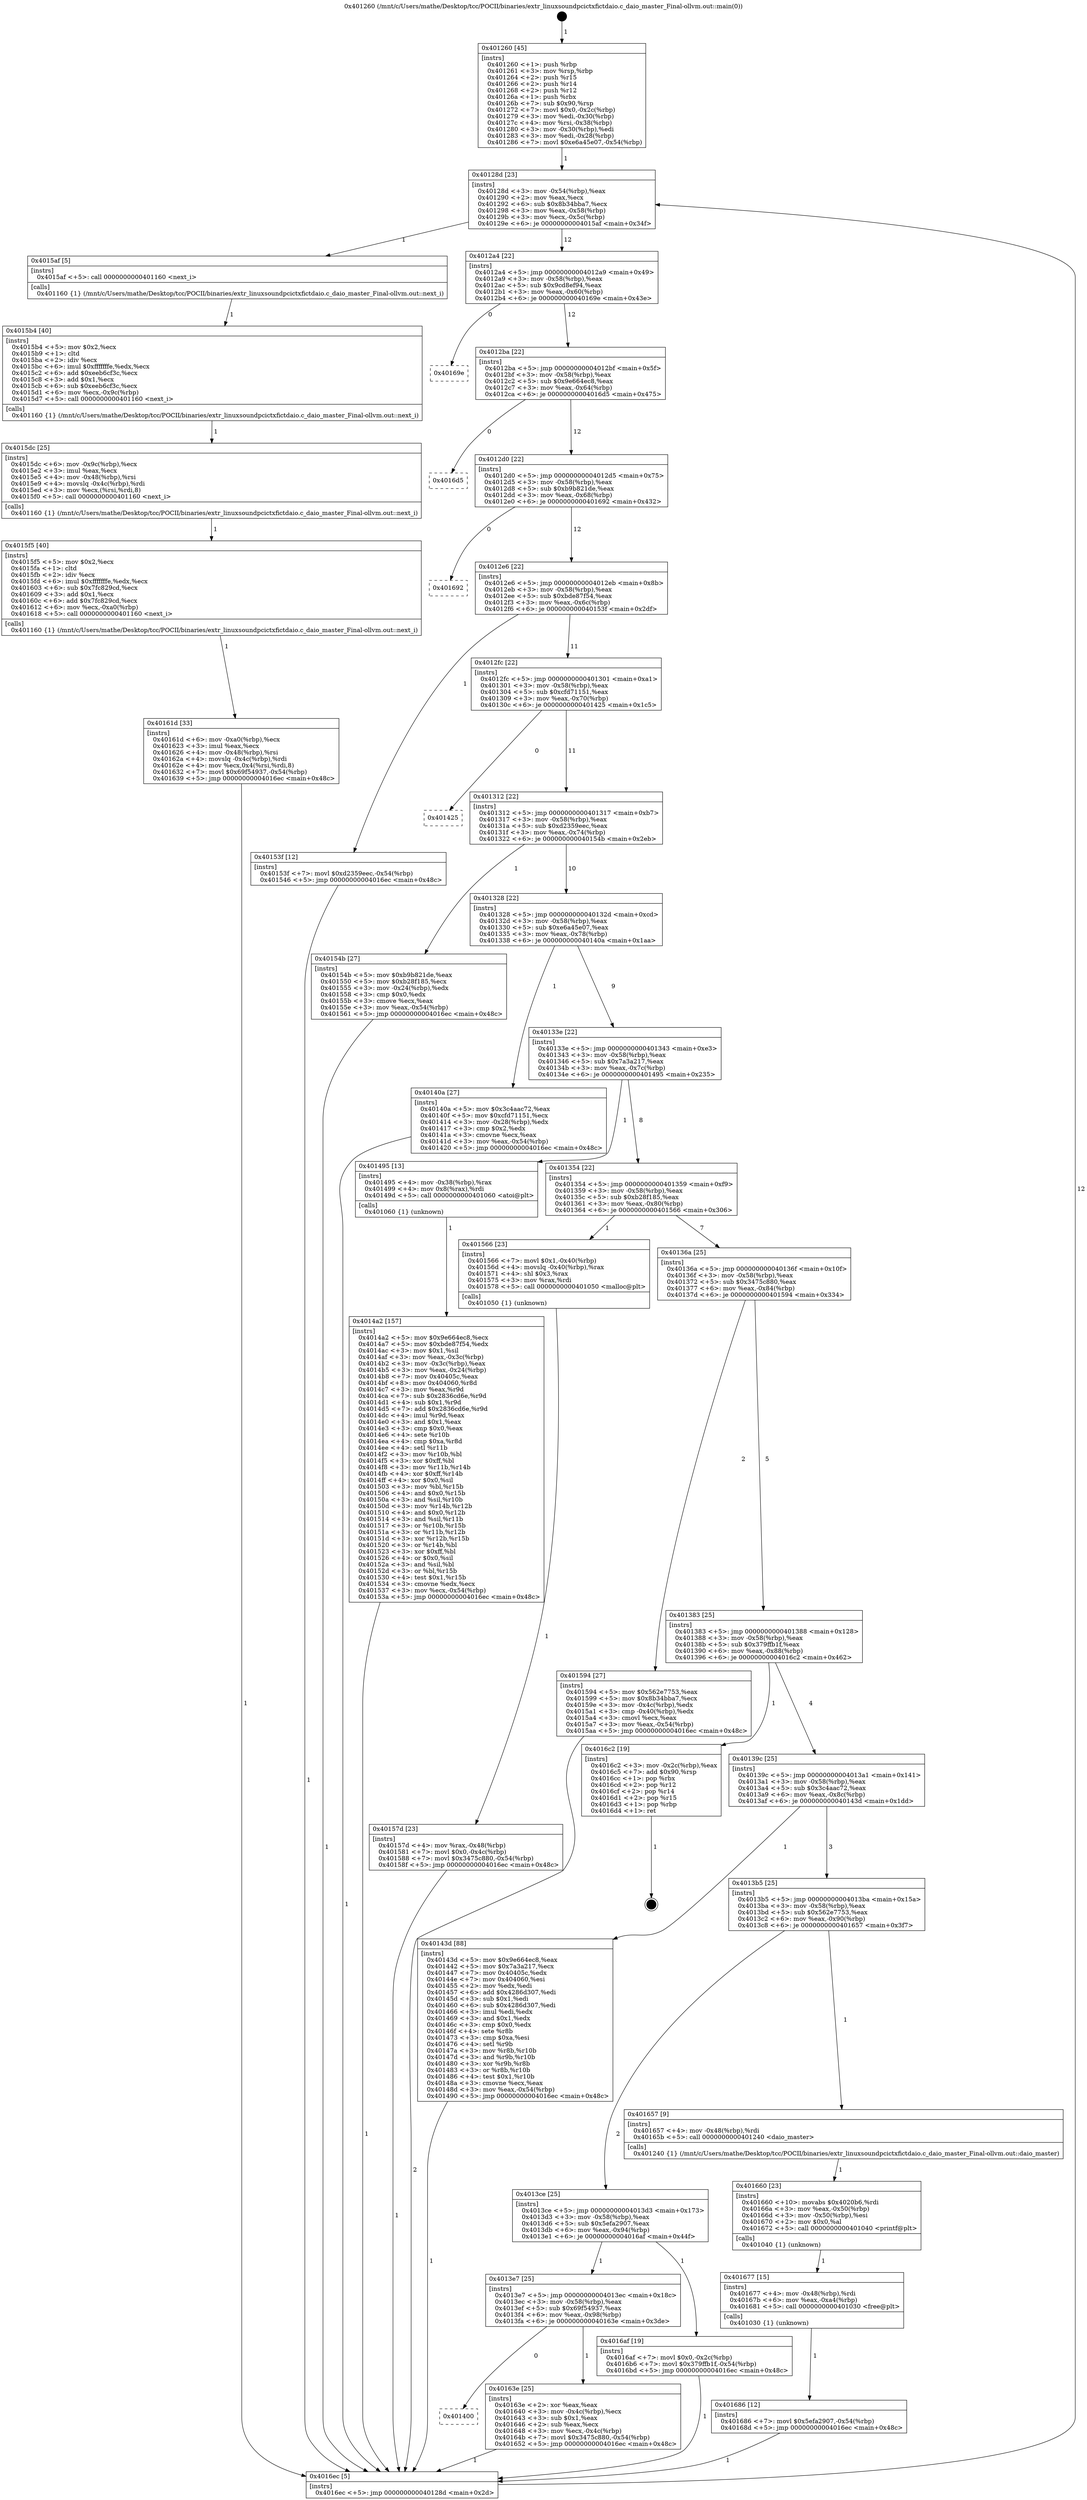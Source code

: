 digraph "0x401260" {
  label = "0x401260 (/mnt/c/Users/mathe/Desktop/tcc/POCII/binaries/extr_linuxsoundpcictxfictdaio.c_daio_master_Final-ollvm.out::main(0))"
  labelloc = "t"
  node[shape=record]

  Entry [label="",width=0.3,height=0.3,shape=circle,fillcolor=black,style=filled]
  "0x40128d" [label="{
     0x40128d [23]\l
     | [instrs]\l
     &nbsp;&nbsp;0x40128d \<+3\>: mov -0x54(%rbp),%eax\l
     &nbsp;&nbsp;0x401290 \<+2\>: mov %eax,%ecx\l
     &nbsp;&nbsp;0x401292 \<+6\>: sub $0x8b34bba7,%ecx\l
     &nbsp;&nbsp;0x401298 \<+3\>: mov %eax,-0x58(%rbp)\l
     &nbsp;&nbsp;0x40129b \<+3\>: mov %ecx,-0x5c(%rbp)\l
     &nbsp;&nbsp;0x40129e \<+6\>: je 00000000004015af \<main+0x34f\>\l
  }"]
  "0x4015af" [label="{
     0x4015af [5]\l
     | [instrs]\l
     &nbsp;&nbsp;0x4015af \<+5\>: call 0000000000401160 \<next_i\>\l
     | [calls]\l
     &nbsp;&nbsp;0x401160 \{1\} (/mnt/c/Users/mathe/Desktop/tcc/POCII/binaries/extr_linuxsoundpcictxfictdaio.c_daio_master_Final-ollvm.out::next_i)\l
  }"]
  "0x4012a4" [label="{
     0x4012a4 [22]\l
     | [instrs]\l
     &nbsp;&nbsp;0x4012a4 \<+5\>: jmp 00000000004012a9 \<main+0x49\>\l
     &nbsp;&nbsp;0x4012a9 \<+3\>: mov -0x58(%rbp),%eax\l
     &nbsp;&nbsp;0x4012ac \<+5\>: sub $0x9cd8ef94,%eax\l
     &nbsp;&nbsp;0x4012b1 \<+3\>: mov %eax,-0x60(%rbp)\l
     &nbsp;&nbsp;0x4012b4 \<+6\>: je 000000000040169e \<main+0x43e\>\l
  }"]
  Exit [label="",width=0.3,height=0.3,shape=circle,fillcolor=black,style=filled,peripheries=2]
  "0x40169e" [label="{
     0x40169e\l
  }", style=dashed]
  "0x4012ba" [label="{
     0x4012ba [22]\l
     | [instrs]\l
     &nbsp;&nbsp;0x4012ba \<+5\>: jmp 00000000004012bf \<main+0x5f\>\l
     &nbsp;&nbsp;0x4012bf \<+3\>: mov -0x58(%rbp),%eax\l
     &nbsp;&nbsp;0x4012c2 \<+5\>: sub $0x9e664ec8,%eax\l
     &nbsp;&nbsp;0x4012c7 \<+3\>: mov %eax,-0x64(%rbp)\l
     &nbsp;&nbsp;0x4012ca \<+6\>: je 00000000004016d5 \<main+0x475\>\l
  }"]
  "0x401686" [label="{
     0x401686 [12]\l
     | [instrs]\l
     &nbsp;&nbsp;0x401686 \<+7\>: movl $0x5efa2907,-0x54(%rbp)\l
     &nbsp;&nbsp;0x40168d \<+5\>: jmp 00000000004016ec \<main+0x48c\>\l
  }"]
  "0x4016d5" [label="{
     0x4016d5\l
  }", style=dashed]
  "0x4012d0" [label="{
     0x4012d0 [22]\l
     | [instrs]\l
     &nbsp;&nbsp;0x4012d0 \<+5\>: jmp 00000000004012d5 \<main+0x75\>\l
     &nbsp;&nbsp;0x4012d5 \<+3\>: mov -0x58(%rbp),%eax\l
     &nbsp;&nbsp;0x4012d8 \<+5\>: sub $0xb9b821de,%eax\l
     &nbsp;&nbsp;0x4012dd \<+3\>: mov %eax,-0x68(%rbp)\l
     &nbsp;&nbsp;0x4012e0 \<+6\>: je 0000000000401692 \<main+0x432\>\l
  }"]
  "0x401677" [label="{
     0x401677 [15]\l
     | [instrs]\l
     &nbsp;&nbsp;0x401677 \<+4\>: mov -0x48(%rbp),%rdi\l
     &nbsp;&nbsp;0x40167b \<+6\>: mov %eax,-0xa4(%rbp)\l
     &nbsp;&nbsp;0x401681 \<+5\>: call 0000000000401030 \<free@plt\>\l
     | [calls]\l
     &nbsp;&nbsp;0x401030 \{1\} (unknown)\l
  }"]
  "0x401692" [label="{
     0x401692\l
  }", style=dashed]
  "0x4012e6" [label="{
     0x4012e6 [22]\l
     | [instrs]\l
     &nbsp;&nbsp;0x4012e6 \<+5\>: jmp 00000000004012eb \<main+0x8b\>\l
     &nbsp;&nbsp;0x4012eb \<+3\>: mov -0x58(%rbp),%eax\l
     &nbsp;&nbsp;0x4012ee \<+5\>: sub $0xbde87f54,%eax\l
     &nbsp;&nbsp;0x4012f3 \<+3\>: mov %eax,-0x6c(%rbp)\l
     &nbsp;&nbsp;0x4012f6 \<+6\>: je 000000000040153f \<main+0x2df\>\l
  }"]
  "0x401660" [label="{
     0x401660 [23]\l
     | [instrs]\l
     &nbsp;&nbsp;0x401660 \<+10\>: movabs $0x4020b6,%rdi\l
     &nbsp;&nbsp;0x40166a \<+3\>: mov %eax,-0x50(%rbp)\l
     &nbsp;&nbsp;0x40166d \<+3\>: mov -0x50(%rbp),%esi\l
     &nbsp;&nbsp;0x401670 \<+2\>: mov $0x0,%al\l
     &nbsp;&nbsp;0x401672 \<+5\>: call 0000000000401040 \<printf@plt\>\l
     | [calls]\l
     &nbsp;&nbsp;0x401040 \{1\} (unknown)\l
  }"]
  "0x40153f" [label="{
     0x40153f [12]\l
     | [instrs]\l
     &nbsp;&nbsp;0x40153f \<+7\>: movl $0xd2359eec,-0x54(%rbp)\l
     &nbsp;&nbsp;0x401546 \<+5\>: jmp 00000000004016ec \<main+0x48c\>\l
  }"]
  "0x4012fc" [label="{
     0x4012fc [22]\l
     | [instrs]\l
     &nbsp;&nbsp;0x4012fc \<+5\>: jmp 0000000000401301 \<main+0xa1\>\l
     &nbsp;&nbsp;0x401301 \<+3\>: mov -0x58(%rbp),%eax\l
     &nbsp;&nbsp;0x401304 \<+5\>: sub $0xcfd71151,%eax\l
     &nbsp;&nbsp;0x401309 \<+3\>: mov %eax,-0x70(%rbp)\l
     &nbsp;&nbsp;0x40130c \<+6\>: je 0000000000401425 \<main+0x1c5\>\l
  }"]
  "0x401400" [label="{
     0x401400\l
  }", style=dashed]
  "0x401425" [label="{
     0x401425\l
  }", style=dashed]
  "0x401312" [label="{
     0x401312 [22]\l
     | [instrs]\l
     &nbsp;&nbsp;0x401312 \<+5\>: jmp 0000000000401317 \<main+0xb7\>\l
     &nbsp;&nbsp;0x401317 \<+3\>: mov -0x58(%rbp),%eax\l
     &nbsp;&nbsp;0x40131a \<+5\>: sub $0xd2359eec,%eax\l
     &nbsp;&nbsp;0x40131f \<+3\>: mov %eax,-0x74(%rbp)\l
     &nbsp;&nbsp;0x401322 \<+6\>: je 000000000040154b \<main+0x2eb\>\l
  }"]
  "0x40163e" [label="{
     0x40163e [25]\l
     | [instrs]\l
     &nbsp;&nbsp;0x40163e \<+2\>: xor %eax,%eax\l
     &nbsp;&nbsp;0x401640 \<+3\>: mov -0x4c(%rbp),%ecx\l
     &nbsp;&nbsp;0x401643 \<+3\>: sub $0x1,%eax\l
     &nbsp;&nbsp;0x401646 \<+2\>: sub %eax,%ecx\l
     &nbsp;&nbsp;0x401648 \<+3\>: mov %ecx,-0x4c(%rbp)\l
     &nbsp;&nbsp;0x40164b \<+7\>: movl $0x3475c880,-0x54(%rbp)\l
     &nbsp;&nbsp;0x401652 \<+5\>: jmp 00000000004016ec \<main+0x48c\>\l
  }"]
  "0x40154b" [label="{
     0x40154b [27]\l
     | [instrs]\l
     &nbsp;&nbsp;0x40154b \<+5\>: mov $0xb9b821de,%eax\l
     &nbsp;&nbsp;0x401550 \<+5\>: mov $0xb28f185,%ecx\l
     &nbsp;&nbsp;0x401555 \<+3\>: mov -0x24(%rbp),%edx\l
     &nbsp;&nbsp;0x401558 \<+3\>: cmp $0x0,%edx\l
     &nbsp;&nbsp;0x40155b \<+3\>: cmove %ecx,%eax\l
     &nbsp;&nbsp;0x40155e \<+3\>: mov %eax,-0x54(%rbp)\l
     &nbsp;&nbsp;0x401561 \<+5\>: jmp 00000000004016ec \<main+0x48c\>\l
  }"]
  "0x401328" [label="{
     0x401328 [22]\l
     | [instrs]\l
     &nbsp;&nbsp;0x401328 \<+5\>: jmp 000000000040132d \<main+0xcd\>\l
     &nbsp;&nbsp;0x40132d \<+3\>: mov -0x58(%rbp),%eax\l
     &nbsp;&nbsp;0x401330 \<+5\>: sub $0xe6a45e07,%eax\l
     &nbsp;&nbsp;0x401335 \<+3\>: mov %eax,-0x78(%rbp)\l
     &nbsp;&nbsp;0x401338 \<+6\>: je 000000000040140a \<main+0x1aa\>\l
  }"]
  "0x4013e7" [label="{
     0x4013e7 [25]\l
     | [instrs]\l
     &nbsp;&nbsp;0x4013e7 \<+5\>: jmp 00000000004013ec \<main+0x18c\>\l
     &nbsp;&nbsp;0x4013ec \<+3\>: mov -0x58(%rbp),%eax\l
     &nbsp;&nbsp;0x4013ef \<+5\>: sub $0x69f54937,%eax\l
     &nbsp;&nbsp;0x4013f4 \<+6\>: mov %eax,-0x98(%rbp)\l
     &nbsp;&nbsp;0x4013fa \<+6\>: je 000000000040163e \<main+0x3de\>\l
  }"]
  "0x40140a" [label="{
     0x40140a [27]\l
     | [instrs]\l
     &nbsp;&nbsp;0x40140a \<+5\>: mov $0x3c4aac72,%eax\l
     &nbsp;&nbsp;0x40140f \<+5\>: mov $0xcfd71151,%ecx\l
     &nbsp;&nbsp;0x401414 \<+3\>: mov -0x28(%rbp),%edx\l
     &nbsp;&nbsp;0x401417 \<+3\>: cmp $0x2,%edx\l
     &nbsp;&nbsp;0x40141a \<+3\>: cmovne %ecx,%eax\l
     &nbsp;&nbsp;0x40141d \<+3\>: mov %eax,-0x54(%rbp)\l
     &nbsp;&nbsp;0x401420 \<+5\>: jmp 00000000004016ec \<main+0x48c\>\l
  }"]
  "0x40133e" [label="{
     0x40133e [22]\l
     | [instrs]\l
     &nbsp;&nbsp;0x40133e \<+5\>: jmp 0000000000401343 \<main+0xe3\>\l
     &nbsp;&nbsp;0x401343 \<+3\>: mov -0x58(%rbp),%eax\l
     &nbsp;&nbsp;0x401346 \<+5\>: sub $0x7a3a217,%eax\l
     &nbsp;&nbsp;0x40134b \<+3\>: mov %eax,-0x7c(%rbp)\l
     &nbsp;&nbsp;0x40134e \<+6\>: je 0000000000401495 \<main+0x235\>\l
  }"]
  "0x4016ec" [label="{
     0x4016ec [5]\l
     | [instrs]\l
     &nbsp;&nbsp;0x4016ec \<+5\>: jmp 000000000040128d \<main+0x2d\>\l
  }"]
  "0x401260" [label="{
     0x401260 [45]\l
     | [instrs]\l
     &nbsp;&nbsp;0x401260 \<+1\>: push %rbp\l
     &nbsp;&nbsp;0x401261 \<+3\>: mov %rsp,%rbp\l
     &nbsp;&nbsp;0x401264 \<+2\>: push %r15\l
     &nbsp;&nbsp;0x401266 \<+2\>: push %r14\l
     &nbsp;&nbsp;0x401268 \<+2\>: push %r12\l
     &nbsp;&nbsp;0x40126a \<+1\>: push %rbx\l
     &nbsp;&nbsp;0x40126b \<+7\>: sub $0x90,%rsp\l
     &nbsp;&nbsp;0x401272 \<+7\>: movl $0x0,-0x2c(%rbp)\l
     &nbsp;&nbsp;0x401279 \<+3\>: mov %edi,-0x30(%rbp)\l
     &nbsp;&nbsp;0x40127c \<+4\>: mov %rsi,-0x38(%rbp)\l
     &nbsp;&nbsp;0x401280 \<+3\>: mov -0x30(%rbp),%edi\l
     &nbsp;&nbsp;0x401283 \<+3\>: mov %edi,-0x28(%rbp)\l
     &nbsp;&nbsp;0x401286 \<+7\>: movl $0xe6a45e07,-0x54(%rbp)\l
  }"]
  "0x4016af" [label="{
     0x4016af [19]\l
     | [instrs]\l
     &nbsp;&nbsp;0x4016af \<+7\>: movl $0x0,-0x2c(%rbp)\l
     &nbsp;&nbsp;0x4016b6 \<+7\>: movl $0x379ffb1f,-0x54(%rbp)\l
     &nbsp;&nbsp;0x4016bd \<+5\>: jmp 00000000004016ec \<main+0x48c\>\l
  }"]
  "0x401495" [label="{
     0x401495 [13]\l
     | [instrs]\l
     &nbsp;&nbsp;0x401495 \<+4\>: mov -0x38(%rbp),%rax\l
     &nbsp;&nbsp;0x401499 \<+4\>: mov 0x8(%rax),%rdi\l
     &nbsp;&nbsp;0x40149d \<+5\>: call 0000000000401060 \<atoi@plt\>\l
     | [calls]\l
     &nbsp;&nbsp;0x401060 \{1\} (unknown)\l
  }"]
  "0x401354" [label="{
     0x401354 [22]\l
     | [instrs]\l
     &nbsp;&nbsp;0x401354 \<+5\>: jmp 0000000000401359 \<main+0xf9\>\l
     &nbsp;&nbsp;0x401359 \<+3\>: mov -0x58(%rbp),%eax\l
     &nbsp;&nbsp;0x40135c \<+5\>: sub $0xb28f185,%eax\l
     &nbsp;&nbsp;0x401361 \<+3\>: mov %eax,-0x80(%rbp)\l
     &nbsp;&nbsp;0x401364 \<+6\>: je 0000000000401566 \<main+0x306\>\l
  }"]
  "0x4013ce" [label="{
     0x4013ce [25]\l
     | [instrs]\l
     &nbsp;&nbsp;0x4013ce \<+5\>: jmp 00000000004013d3 \<main+0x173\>\l
     &nbsp;&nbsp;0x4013d3 \<+3\>: mov -0x58(%rbp),%eax\l
     &nbsp;&nbsp;0x4013d6 \<+5\>: sub $0x5efa2907,%eax\l
     &nbsp;&nbsp;0x4013db \<+6\>: mov %eax,-0x94(%rbp)\l
     &nbsp;&nbsp;0x4013e1 \<+6\>: je 00000000004016af \<main+0x44f\>\l
  }"]
  "0x401566" [label="{
     0x401566 [23]\l
     | [instrs]\l
     &nbsp;&nbsp;0x401566 \<+7\>: movl $0x1,-0x40(%rbp)\l
     &nbsp;&nbsp;0x40156d \<+4\>: movslq -0x40(%rbp),%rax\l
     &nbsp;&nbsp;0x401571 \<+4\>: shl $0x3,%rax\l
     &nbsp;&nbsp;0x401575 \<+3\>: mov %rax,%rdi\l
     &nbsp;&nbsp;0x401578 \<+5\>: call 0000000000401050 \<malloc@plt\>\l
     | [calls]\l
     &nbsp;&nbsp;0x401050 \{1\} (unknown)\l
  }"]
  "0x40136a" [label="{
     0x40136a [25]\l
     | [instrs]\l
     &nbsp;&nbsp;0x40136a \<+5\>: jmp 000000000040136f \<main+0x10f\>\l
     &nbsp;&nbsp;0x40136f \<+3\>: mov -0x58(%rbp),%eax\l
     &nbsp;&nbsp;0x401372 \<+5\>: sub $0x3475c880,%eax\l
     &nbsp;&nbsp;0x401377 \<+6\>: mov %eax,-0x84(%rbp)\l
     &nbsp;&nbsp;0x40137d \<+6\>: je 0000000000401594 \<main+0x334\>\l
  }"]
  "0x401657" [label="{
     0x401657 [9]\l
     | [instrs]\l
     &nbsp;&nbsp;0x401657 \<+4\>: mov -0x48(%rbp),%rdi\l
     &nbsp;&nbsp;0x40165b \<+5\>: call 0000000000401240 \<daio_master\>\l
     | [calls]\l
     &nbsp;&nbsp;0x401240 \{1\} (/mnt/c/Users/mathe/Desktop/tcc/POCII/binaries/extr_linuxsoundpcictxfictdaio.c_daio_master_Final-ollvm.out::daio_master)\l
  }"]
  "0x401594" [label="{
     0x401594 [27]\l
     | [instrs]\l
     &nbsp;&nbsp;0x401594 \<+5\>: mov $0x562e7753,%eax\l
     &nbsp;&nbsp;0x401599 \<+5\>: mov $0x8b34bba7,%ecx\l
     &nbsp;&nbsp;0x40159e \<+3\>: mov -0x4c(%rbp),%edx\l
     &nbsp;&nbsp;0x4015a1 \<+3\>: cmp -0x40(%rbp),%edx\l
     &nbsp;&nbsp;0x4015a4 \<+3\>: cmovl %ecx,%eax\l
     &nbsp;&nbsp;0x4015a7 \<+3\>: mov %eax,-0x54(%rbp)\l
     &nbsp;&nbsp;0x4015aa \<+5\>: jmp 00000000004016ec \<main+0x48c\>\l
  }"]
  "0x401383" [label="{
     0x401383 [25]\l
     | [instrs]\l
     &nbsp;&nbsp;0x401383 \<+5\>: jmp 0000000000401388 \<main+0x128\>\l
     &nbsp;&nbsp;0x401388 \<+3\>: mov -0x58(%rbp),%eax\l
     &nbsp;&nbsp;0x40138b \<+5\>: sub $0x379ffb1f,%eax\l
     &nbsp;&nbsp;0x401390 \<+6\>: mov %eax,-0x88(%rbp)\l
     &nbsp;&nbsp;0x401396 \<+6\>: je 00000000004016c2 \<main+0x462\>\l
  }"]
  "0x40161d" [label="{
     0x40161d [33]\l
     | [instrs]\l
     &nbsp;&nbsp;0x40161d \<+6\>: mov -0xa0(%rbp),%ecx\l
     &nbsp;&nbsp;0x401623 \<+3\>: imul %eax,%ecx\l
     &nbsp;&nbsp;0x401626 \<+4\>: mov -0x48(%rbp),%rsi\l
     &nbsp;&nbsp;0x40162a \<+4\>: movslq -0x4c(%rbp),%rdi\l
     &nbsp;&nbsp;0x40162e \<+4\>: mov %ecx,0x4(%rsi,%rdi,8)\l
     &nbsp;&nbsp;0x401632 \<+7\>: movl $0x69f54937,-0x54(%rbp)\l
     &nbsp;&nbsp;0x401639 \<+5\>: jmp 00000000004016ec \<main+0x48c\>\l
  }"]
  "0x4016c2" [label="{
     0x4016c2 [19]\l
     | [instrs]\l
     &nbsp;&nbsp;0x4016c2 \<+3\>: mov -0x2c(%rbp),%eax\l
     &nbsp;&nbsp;0x4016c5 \<+7\>: add $0x90,%rsp\l
     &nbsp;&nbsp;0x4016cc \<+1\>: pop %rbx\l
     &nbsp;&nbsp;0x4016cd \<+2\>: pop %r12\l
     &nbsp;&nbsp;0x4016cf \<+2\>: pop %r14\l
     &nbsp;&nbsp;0x4016d1 \<+2\>: pop %r15\l
     &nbsp;&nbsp;0x4016d3 \<+1\>: pop %rbp\l
     &nbsp;&nbsp;0x4016d4 \<+1\>: ret\l
  }"]
  "0x40139c" [label="{
     0x40139c [25]\l
     | [instrs]\l
     &nbsp;&nbsp;0x40139c \<+5\>: jmp 00000000004013a1 \<main+0x141\>\l
     &nbsp;&nbsp;0x4013a1 \<+3\>: mov -0x58(%rbp),%eax\l
     &nbsp;&nbsp;0x4013a4 \<+5\>: sub $0x3c4aac72,%eax\l
     &nbsp;&nbsp;0x4013a9 \<+6\>: mov %eax,-0x8c(%rbp)\l
     &nbsp;&nbsp;0x4013af \<+6\>: je 000000000040143d \<main+0x1dd\>\l
  }"]
  "0x4015f5" [label="{
     0x4015f5 [40]\l
     | [instrs]\l
     &nbsp;&nbsp;0x4015f5 \<+5\>: mov $0x2,%ecx\l
     &nbsp;&nbsp;0x4015fa \<+1\>: cltd\l
     &nbsp;&nbsp;0x4015fb \<+2\>: idiv %ecx\l
     &nbsp;&nbsp;0x4015fd \<+6\>: imul $0xfffffffe,%edx,%ecx\l
     &nbsp;&nbsp;0x401603 \<+6\>: sub $0x7fc829cd,%ecx\l
     &nbsp;&nbsp;0x401609 \<+3\>: add $0x1,%ecx\l
     &nbsp;&nbsp;0x40160c \<+6\>: add $0x7fc829cd,%ecx\l
     &nbsp;&nbsp;0x401612 \<+6\>: mov %ecx,-0xa0(%rbp)\l
     &nbsp;&nbsp;0x401618 \<+5\>: call 0000000000401160 \<next_i\>\l
     | [calls]\l
     &nbsp;&nbsp;0x401160 \{1\} (/mnt/c/Users/mathe/Desktop/tcc/POCII/binaries/extr_linuxsoundpcictxfictdaio.c_daio_master_Final-ollvm.out::next_i)\l
  }"]
  "0x40143d" [label="{
     0x40143d [88]\l
     | [instrs]\l
     &nbsp;&nbsp;0x40143d \<+5\>: mov $0x9e664ec8,%eax\l
     &nbsp;&nbsp;0x401442 \<+5\>: mov $0x7a3a217,%ecx\l
     &nbsp;&nbsp;0x401447 \<+7\>: mov 0x40405c,%edx\l
     &nbsp;&nbsp;0x40144e \<+7\>: mov 0x404060,%esi\l
     &nbsp;&nbsp;0x401455 \<+2\>: mov %edx,%edi\l
     &nbsp;&nbsp;0x401457 \<+6\>: add $0x4286d307,%edi\l
     &nbsp;&nbsp;0x40145d \<+3\>: sub $0x1,%edi\l
     &nbsp;&nbsp;0x401460 \<+6\>: sub $0x4286d307,%edi\l
     &nbsp;&nbsp;0x401466 \<+3\>: imul %edi,%edx\l
     &nbsp;&nbsp;0x401469 \<+3\>: and $0x1,%edx\l
     &nbsp;&nbsp;0x40146c \<+3\>: cmp $0x0,%edx\l
     &nbsp;&nbsp;0x40146f \<+4\>: sete %r8b\l
     &nbsp;&nbsp;0x401473 \<+3\>: cmp $0xa,%esi\l
     &nbsp;&nbsp;0x401476 \<+4\>: setl %r9b\l
     &nbsp;&nbsp;0x40147a \<+3\>: mov %r8b,%r10b\l
     &nbsp;&nbsp;0x40147d \<+3\>: and %r9b,%r10b\l
     &nbsp;&nbsp;0x401480 \<+3\>: xor %r9b,%r8b\l
     &nbsp;&nbsp;0x401483 \<+3\>: or %r8b,%r10b\l
     &nbsp;&nbsp;0x401486 \<+4\>: test $0x1,%r10b\l
     &nbsp;&nbsp;0x40148a \<+3\>: cmovne %ecx,%eax\l
     &nbsp;&nbsp;0x40148d \<+3\>: mov %eax,-0x54(%rbp)\l
     &nbsp;&nbsp;0x401490 \<+5\>: jmp 00000000004016ec \<main+0x48c\>\l
  }"]
  "0x4013b5" [label="{
     0x4013b5 [25]\l
     | [instrs]\l
     &nbsp;&nbsp;0x4013b5 \<+5\>: jmp 00000000004013ba \<main+0x15a\>\l
     &nbsp;&nbsp;0x4013ba \<+3\>: mov -0x58(%rbp),%eax\l
     &nbsp;&nbsp;0x4013bd \<+5\>: sub $0x562e7753,%eax\l
     &nbsp;&nbsp;0x4013c2 \<+6\>: mov %eax,-0x90(%rbp)\l
     &nbsp;&nbsp;0x4013c8 \<+6\>: je 0000000000401657 \<main+0x3f7\>\l
  }"]
  "0x4014a2" [label="{
     0x4014a2 [157]\l
     | [instrs]\l
     &nbsp;&nbsp;0x4014a2 \<+5\>: mov $0x9e664ec8,%ecx\l
     &nbsp;&nbsp;0x4014a7 \<+5\>: mov $0xbde87f54,%edx\l
     &nbsp;&nbsp;0x4014ac \<+3\>: mov $0x1,%sil\l
     &nbsp;&nbsp;0x4014af \<+3\>: mov %eax,-0x3c(%rbp)\l
     &nbsp;&nbsp;0x4014b2 \<+3\>: mov -0x3c(%rbp),%eax\l
     &nbsp;&nbsp;0x4014b5 \<+3\>: mov %eax,-0x24(%rbp)\l
     &nbsp;&nbsp;0x4014b8 \<+7\>: mov 0x40405c,%eax\l
     &nbsp;&nbsp;0x4014bf \<+8\>: mov 0x404060,%r8d\l
     &nbsp;&nbsp;0x4014c7 \<+3\>: mov %eax,%r9d\l
     &nbsp;&nbsp;0x4014ca \<+7\>: sub $0x2836cd6e,%r9d\l
     &nbsp;&nbsp;0x4014d1 \<+4\>: sub $0x1,%r9d\l
     &nbsp;&nbsp;0x4014d5 \<+7\>: add $0x2836cd6e,%r9d\l
     &nbsp;&nbsp;0x4014dc \<+4\>: imul %r9d,%eax\l
     &nbsp;&nbsp;0x4014e0 \<+3\>: and $0x1,%eax\l
     &nbsp;&nbsp;0x4014e3 \<+3\>: cmp $0x0,%eax\l
     &nbsp;&nbsp;0x4014e6 \<+4\>: sete %r10b\l
     &nbsp;&nbsp;0x4014ea \<+4\>: cmp $0xa,%r8d\l
     &nbsp;&nbsp;0x4014ee \<+4\>: setl %r11b\l
     &nbsp;&nbsp;0x4014f2 \<+3\>: mov %r10b,%bl\l
     &nbsp;&nbsp;0x4014f5 \<+3\>: xor $0xff,%bl\l
     &nbsp;&nbsp;0x4014f8 \<+3\>: mov %r11b,%r14b\l
     &nbsp;&nbsp;0x4014fb \<+4\>: xor $0xff,%r14b\l
     &nbsp;&nbsp;0x4014ff \<+4\>: xor $0x0,%sil\l
     &nbsp;&nbsp;0x401503 \<+3\>: mov %bl,%r15b\l
     &nbsp;&nbsp;0x401506 \<+4\>: and $0x0,%r15b\l
     &nbsp;&nbsp;0x40150a \<+3\>: and %sil,%r10b\l
     &nbsp;&nbsp;0x40150d \<+3\>: mov %r14b,%r12b\l
     &nbsp;&nbsp;0x401510 \<+4\>: and $0x0,%r12b\l
     &nbsp;&nbsp;0x401514 \<+3\>: and %sil,%r11b\l
     &nbsp;&nbsp;0x401517 \<+3\>: or %r10b,%r15b\l
     &nbsp;&nbsp;0x40151a \<+3\>: or %r11b,%r12b\l
     &nbsp;&nbsp;0x40151d \<+3\>: xor %r12b,%r15b\l
     &nbsp;&nbsp;0x401520 \<+3\>: or %r14b,%bl\l
     &nbsp;&nbsp;0x401523 \<+3\>: xor $0xff,%bl\l
     &nbsp;&nbsp;0x401526 \<+4\>: or $0x0,%sil\l
     &nbsp;&nbsp;0x40152a \<+3\>: and %sil,%bl\l
     &nbsp;&nbsp;0x40152d \<+3\>: or %bl,%r15b\l
     &nbsp;&nbsp;0x401530 \<+4\>: test $0x1,%r15b\l
     &nbsp;&nbsp;0x401534 \<+3\>: cmovne %edx,%ecx\l
     &nbsp;&nbsp;0x401537 \<+3\>: mov %ecx,-0x54(%rbp)\l
     &nbsp;&nbsp;0x40153a \<+5\>: jmp 00000000004016ec \<main+0x48c\>\l
  }"]
  "0x40157d" [label="{
     0x40157d [23]\l
     | [instrs]\l
     &nbsp;&nbsp;0x40157d \<+4\>: mov %rax,-0x48(%rbp)\l
     &nbsp;&nbsp;0x401581 \<+7\>: movl $0x0,-0x4c(%rbp)\l
     &nbsp;&nbsp;0x401588 \<+7\>: movl $0x3475c880,-0x54(%rbp)\l
     &nbsp;&nbsp;0x40158f \<+5\>: jmp 00000000004016ec \<main+0x48c\>\l
  }"]
  "0x4015b4" [label="{
     0x4015b4 [40]\l
     | [instrs]\l
     &nbsp;&nbsp;0x4015b4 \<+5\>: mov $0x2,%ecx\l
     &nbsp;&nbsp;0x4015b9 \<+1\>: cltd\l
     &nbsp;&nbsp;0x4015ba \<+2\>: idiv %ecx\l
     &nbsp;&nbsp;0x4015bc \<+6\>: imul $0xfffffffe,%edx,%ecx\l
     &nbsp;&nbsp;0x4015c2 \<+6\>: add $0xeeb6cf3c,%ecx\l
     &nbsp;&nbsp;0x4015c8 \<+3\>: add $0x1,%ecx\l
     &nbsp;&nbsp;0x4015cb \<+6\>: sub $0xeeb6cf3c,%ecx\l
     &nbsp;&nbsp;0x4015d1 \<+6\>: mov %ecx,-0x9c(%rbp)\l
     &nbsp;&nbsp;0x4015d7 \<+5\>: call 0000000000401160 \<next_i\>\l
     | [calls]\l
     &nbsp;&nbsp;0x401160 \{1\} (/mnt/c/Users/mathe/Desktop/tcc/POCII/binaries/extr_linuxsoundpcictxfictdaio.c_daio_master_Final-ollvm.out::next_i)\l
  }"]
  "0x4015dc" [label="{
     0x4015dc [25]\l
     | [instrs]\l
     &nbsp;&nbsp;0x4015dc \<+6\>: mov -0x9c(%rbp),%ecx\l
     &nbsp;&nbsp;0x4015e2 \<+3\>: imul %eax,%ecx\l
     &nbsp;&nbsp;0x4015e5 \<+4\>: mov -0x48(%rbp),%rsi\l
     &nbsp;&nbsp;0x4015e9 \<+4\>: movslq -0x4c(%rbp),%rdi\l
     &nbsp;&nbsp;0x4015ed \<+3\>: mov %ecx,(%rsi,%rdi,8)\l
     &nbsp;&nbsp;0x4015f0 \<+5\>: call 0000000000401160 \<next_i\>\l
     | [calls]\l
     &nbsp;&nbsp;0x401160 \{1\} (/mnt/c/Users/mathe/Desktop/tcc/POCII/binaries/extr_linuxsoundpcictxfictdaio.c_daio_master_Final-ollvm.out::next_i)\l
  }"]
  Entry -> "0x401260" [label=" 1"]
  "0x40128d" -> "0x4015af" [label=" 1"]
  "0x40128d" -> "0x4012a4" [label=" 12"]
  "0x4016c2" -> Exit [label=" 1"]
  "0x4012a4" -> "0x40169e" [label=" 0"]
  "0x4012a4" -> "0x4012ba" [label=" 12"]
  "0x4016af" -> "0x4016ec" [label=" 1"]
  "0x4012ba" -> "0x4016d5" [label=" 0"]
  "0x4012ba" -> "0x4012d0" [label=" 12"]
  "0x401686" -> "0x4016ec" [label=" 1"]
  "0x4012d0" -> "0x401692" [label=" 0"]
  "0x4012d0" -> "0x4012e6" [label=" 12"]
  "0x401677" -> "0x401686" [label=" 1"]
  "0x4012e6" -> "0x40153f" [label=" 1"]
  "0x4012e6" -> "0x4012fc" [label=" 11"]
  "0x401660" -> "0x401677" [label=" 1"]
  "0x4012fc" -> "0x401425" [label=" 0"]
  "0x4012fc" -> "0x401312" [label=" 11"]
  "0x401657" -> "0x401660" [label=" 1"]
  "0x401312" -> "0x40154b" [label=" 1"]
  "0x401312" -> "0x401328" [label=" 10"]
  "0x40163e" -> "0x4016ec" [label=" 1"]
  "0x401328" -> "0x40140a" [label=" 1"]
  "0x401328" -> "0x40133e" [label=" 9"]
  "0x40140a" -> "0x4016ec" [label=" 1"]
  "0x401260" -> "0x40128d" [label=" 1"]
  "0x4016ec" -> "0x40128d" [label=" 12"]
  "0x4013e7" -> "0x40163e" [label=" 1"]
  "0x40133e" -> "0x401495" [label=" 1"]
  "0x40133e" -> "0x401354" [label=" 8"]
  "0x4013e7" -> "0x401400" [label=" 0"]
  "0x401354" -> "0x401566" [label=" 1"]
  "0x401354" -> "0x40136a" [label=" 7"]
  "0x4013ce" -> "0x4016af" [label=" 1"]
  "0x40136a" -> "0x401594" [label=" 2"]
  "0x40136a" -> "0x401383" [label=" 5"]
  "0x4013ce" -> "0x4013e7" [label=" 1"]
  "0x401383" -> "0x4016c2" [label=" 1"]
  "0x401383" -> "0x40139c" [label=" 4"]
  "0x4013b5" -> "0x401657" [label=" 1"]
  "0x40139c" -> "0x40143d" [label=" 1"]
  "0x40139c" -> "0x4013b5" [label=" 3"]
  "0x40143d" -> "0x4016ec" [label=" 1"]
  "0x401495" -> "0x4014a2" [label=" 1"]
  "0x4014a2" -> "0x4016ec" [label=" 1"]
  "0x40153f" -> "0x4016ec" [label=" 1"]
  "0x40154b" -> "0x4016ec" [label=" 1"]
  "0x401566" -> "0x40157d" [label=" 1"]
  "0x40157d" -> "0x4016ec" [label=" 1"]
  "0x401594" -> "0x4016ec" [label=" 2"]
  "0x4015af" -> "0x4015b4" [label=" 1"]
  "0x4015b4" -> "0x4015dc" [label=" 1"]
  "0x4015dc" -> "0x4015f5" [label=" 1"]
  "0x4015f5" -> "0x40161d" [label=" 1"]
  "0x40161d" -> "0x4016ec" [label=" 1"]
  "0x4013b5" -> "0x4013ce" [label=" 2"]
}
